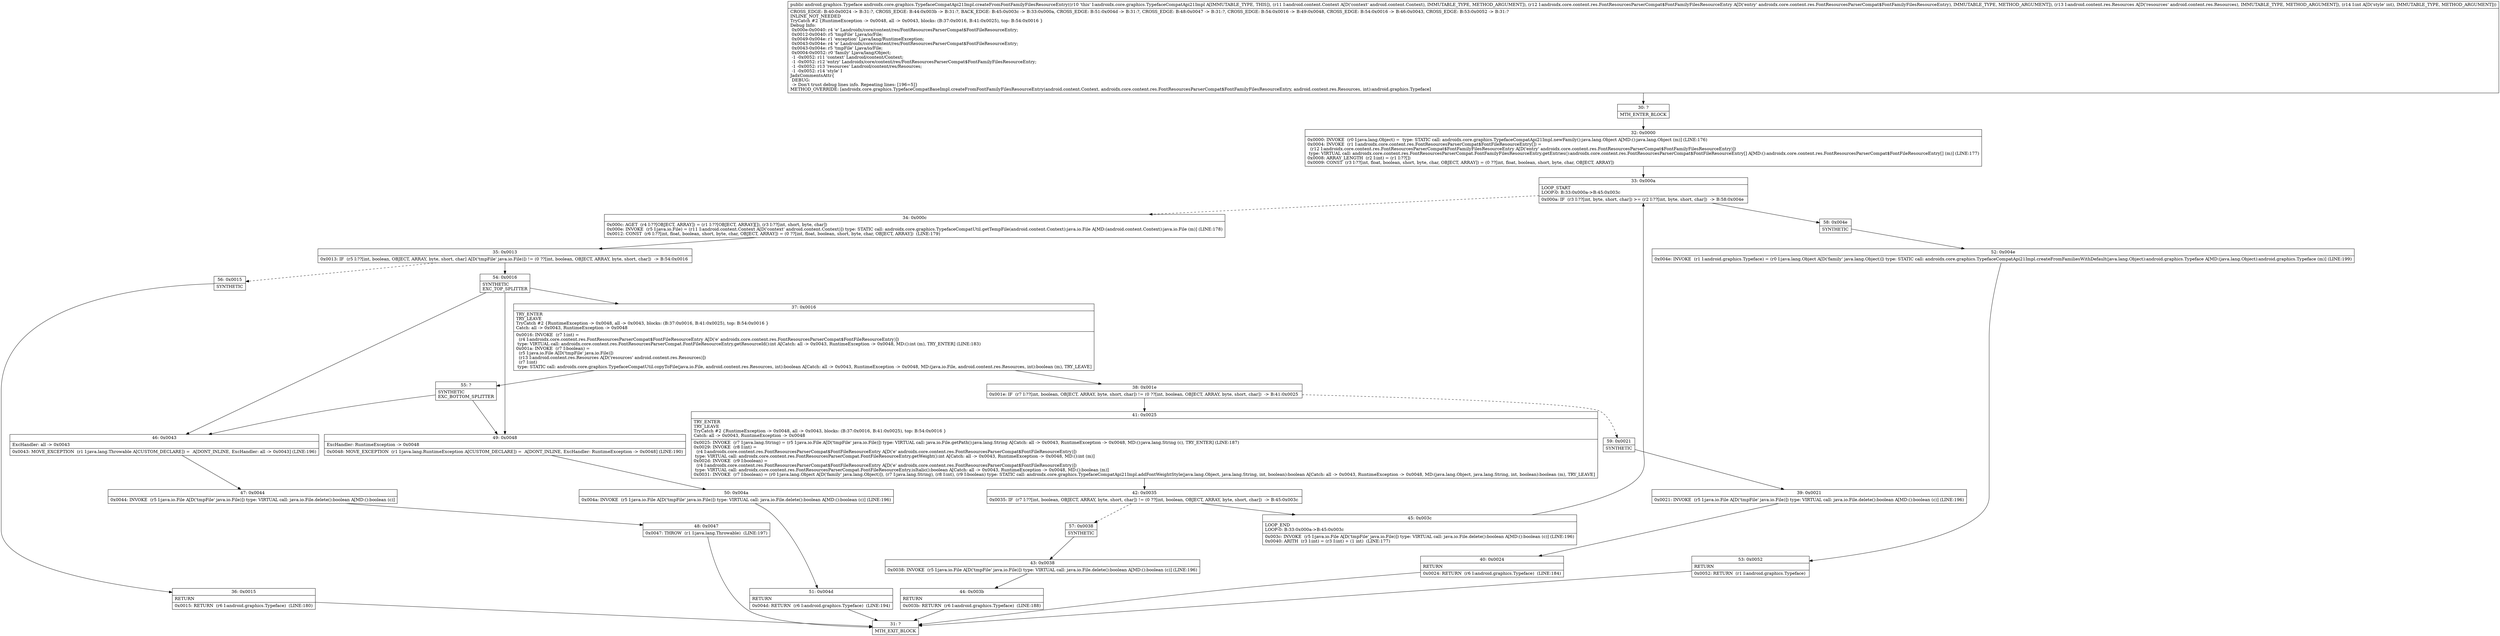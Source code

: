digraph "CFG forandroidx.core.graphics.TypefaceCompatApi21Impl.createFromFontFamilyFilesResourceEntry(Landroid\/content\/Context;Landroidx\/core\/content\/res\/FontResourcesParserCompat$FontFamilyFilesResourceEntry;Landroid\/content\/res\/Resources;I)Landroid\/graphics\/Typeface;" {
Node_30 [shape=record,label="{30\:\ ?|MTH_ENTER_BLOCK\l}"];
Node_32 [shape=record,label="{32\:\ 0x0000|0x0000: INVOKE  (r0 I:java.lang.Object) =  type: STATIC call: androidx.core.graphics.TypefaceCompatApi21Impl.newFamily():java.lang.Object A[MD:():java.lang.Object (m)] (LINE:176)\l0x0004: INVOKE  (r1 I:androidx.core.content.res.FontResourcesParserCompat$FontFileResourceEntry[]) = \l  (r12 I:androidx.core.content.res.FontResourcesParserCompat$FontFamilyFilesResourceEntry A[D('entry' androidx.core.content.res.FontResourcesParserCompat$FontFamilyFilesResourceEntry)])\l type: VIRTUAL call: androidx.core.content.res.FontResourcesParserCompat.FontFamilyFilesResourceEntry.getEntries():androidx.core.content.res.FontResourcesParserCompat$FontFileResourceEntry[] A[MD:():androidx.core.content.res.FontResourcesParserCompat$FontFileResourceEntry[] (m)] (LINE:177)\l0x0008: ARRAY_LENGTH  (r2 I:int) = (r1 I:??[]) \l0x0009: CONST  (r3 I:??[int, float, boolean, short, byte, char, OBJECT, ARRAY]) = (0 ??[int, float, boolean, short, byte, char, OBJECT, ARRAY]) \l}"];
Node_33 [shape=record,label="{33\:\ 0x000a|LOOP_START\lLOOP:0: B:33:0x000a\-\>B:45:0x003c\l|0x000a: IF  (r3 I:??[int, byte, short, char]) \>= (r2 I:??[int, byte, short, char])  \-\> B:58:0x004e \l}"];
Node_34 [shape=record,label="{34\:\ 0x000c|0x000c: AGET  (r4 I:??[OBJECT, ARRAY]) = (r1 I:??[OBJECT, ARRAY][]), (r3 I:??[int, short, byte, char]) \l0x000e: INVOKE  (r5 I:java.io.File) = (r11 I:android.content.Context A[D('context' android.content.Context)]) type: STATIC call: androidx.core.graphics.TypefaceCompatUtil.getTempFile(android.content.Context):java.io.File A[MD:(android.content.Context):java.io.File (m)] (LINE:178)\l0x0012: CONST  (r6 I:??[int, float, boolean, short, byte, char, OBJECT, ARRAY]) = (0 ??[int, float, boolean, short, byte, char, OBJECT, ARRAY])  (LINE:179)\l}"];
Node_35 [shape=record,label="{35\:\ 0x0013|0x0013: IF  (r5 I:??[int, boolean, OBJECT, ARRAY, byte, short, char] A[D('tmpFile' java.io.File)]) != (0 ??[int, boolean, OBJECT, ARRAY, byte, short, char])  \-\> B:54:0x0016 \l}"];
Node_54 [shape=record,label="{54\:\ 0x0016|SYNTHETIC\lEXC_TOP_SPLITTER\l}"];
Node_37 [shape=record,label="{37\:\ 0x0016|TRY_ENTER\lTRY_LEAVE\lTryCatch #2 \{RuntimeException \-\> 0x0048, all \-\> 0x0043, blocks: (B:37:0x0016, B:41:0x0025), top: B:54:0x0016 \}\lCatch: all \-\> 0x0043, RuntimeException \-\> 0x0048\l|0x0016: INVOKE  (r7 I:int) = \l  (r4 I:androidx.core.content.res.FontResourcesParserCompat$FontFileResourceEntry A[D('e' androidx.core.content.res.FontResourcesParserCompat$FontFileResourceEntry)])\l type: VIRTUAL call: androidx.core.content.res.FontResourcesParserCompat.FontFileResourceEntry.getResourceId():int A[Catch: all \-\> 0x0043, RuntimeException \-\> 0x0048, MD:():int (m), TRY_ENTER] (LINE:183)\l0x001a: INVOKE  (r7 I:boolean) = \l  (r5 I:java.io.File A[D('tmpFile' java.io.File)])\l  (r13 I:android.content.res.Resources A[D('resources' android.content.res.Resources)])\l  (r7 I:int)\l type: STATIC call: androidx.core.graphics.TypefaceCompatUtil.copyToFile(java.io.File, android.content.res.Resources, int):boolean A[Catch: all \-\> 0x0043, RuntimeException \-\> 0x0048, MD:(java.io.File, android.content.res.Resources, int):boolean (m), TRY_LEAVE]\l}"];
Node_38 [shape=record,label="{38\:\ 0x001e|0x001e: IF  (r7 I:??[int, boolean, OBJECT, ARRAY, byte, short, char]) != (0 ??[int, boolean, OBJECT, ARRAY, byte, short, char])  \-\> B:41:0x0025 \l}"];
Node_41 [shape=record,label="{41\:\ 0x0025|TRY_ENTER\lTRY_LEAVE\lTryCatch #2 \{RuntimeException \-\> 0x0048, all \-\> 0x0043, blocks: (B:37:0x0016, B:41:0x0025), top: B:54:0x0016 \}\lCatch: all \-\> 0x0043, RuntimeException \-\> 0x0048\l|0x0025: INVOKE  (r7 I:java.lang.String) = (r5 I:java.io.File A[D('tmpFile' java.io.File)]) type: VIRTUAL call: java.io.File.getPath():java.lang.String A[Catch: all \-\> 0x0043, RuntimeException \-\> 0x0048, MD:():java.lang.String (c), TRY_ENTER] (LINE:187)\l0x0029: INVOKE  (r8 I:int) = \l  (r4 I:androidx.core.content.res.FontResourcesParserCompat$FontFileResourceEntry A[D('e' androidx.core.content.res.FontResourcesParserCompat$FontFileResourceEntry)])\l type: VIRTUAL call: androidx.core.content.res.FontResourcesParserCompat.FontFileResourceEntry.getWeight():int A[Catch: all \-\> 0x0043, RuntimeException \-\> 0x0048, MD:():int (m)]\l0x002d: INVOKE  (r9 I:boolean) = \l  (r4 I:androidx.core.content.res.FontResourcesParserCompat$FontFileResourceEntry A[D('e' androidx.core.content.res.FontResourcesParserCompat$FontFileResourceEntry)])\l type: VIRTUAL call: androidx.core.content.res.FontResourcesParserCompat.FontFileResourceEntry.isItalic():boolean A[Catch: all \-\> 0x0043, RuntimeException \-\> 0x0048, MD:():boolean (m)]\l0x0031: INVOKE  (r7 I:boolean) = (r0 I:java.lang.Object A[D('family' java.lang.Object)]), (r7 I:java.lang.String), (r8 I:int), (r9 I:boolean) type: STATIC call: androidx.core.graphics.TypefaceCompatApi21Impl.addFontWeightStyle(java.lang.Object, java.lang.String, int, boolean):boolean A[Catch: all \-\> 0x0043, RuntimeException \-\> 0x0048, MD:(java.lang.Object, java.lang.String, int, boolean):boolean (m), TRY_LEAVE]\l}"];
Node_42 [shape=record,label="{42\:\ 0x0035|0x0035: IF  (r7 I:??[int, boolean, OBJECT, ARRAY, byte, short, char]) != (0 ??[int, boolean, OBJECT, ARRAY, byte, short, char])  \-\> B:45:0x003c \l}"];
Node_45 [shape=record,label="{45\:\ 0x003c|LOOP_END\lLOOP:0: B:33:0x000a\-\>B:45:0x003c\l|0x003c: INVOKE  (r5 I:java.io.File A[D('tmpFile' java.io.File)]) type: VIRTUAL call: java.io.File.delete():boolean A[MD:():boolean (c)] (LINE:196)\l0x0040: ARITH  (r3 I:int) = (r3 I:int) + (1 int)  (LINE:177)\l}"];
Node_57 [shape=record,label="{57\:\ 0x0038|SYNTHETIC\l}"];
Node_43 [shape=record,label="{43\:\ 0x0038|0x0038: INVOKE  (r5 I:java.io.File A[D('tmpFile' java.io.File)]) type: VIRTUAL call: java.io.File.delete():boolean A[MD:():boolean (c)] (LINE:196)\l}"];
Node_44 [shape=record,label="{44\:\ 0x003b|RETURN\l|0x003b: RETURN  (r6 I:android.graphics.Typeface)  (LINE:188)\l}"];
Node_31 [shape=record,label="{31\:\ ?|MTH_EXIT_BLOCK\l}"];
Node_59 [shape=record,label="{59\:\ 0x0021|SYNTHETIC\l}"];
Node_39 [shape=record,label="{39\:\ 0x0021|0x0021: INVOKE  (r5 I:java.io.File A[D('tmpFile' java.io.File)]) type: VIRTUAL call: java.io.File.delete():boolean A[MD:():boolean (c)] (LINE:196)\l}"];
Node_40 [shape=record,label="{40\:\ 0x0024|RETURN\l|0x0024: RETURN  (r6 I:android.graphics.Typeface)  (LINE:184)\l}"];
Node_55 [shape=record,label="{55\:\ ?|SYNTHETIC\lEXC_BOTTOM_SPLITTER\l}"];
Node_49 [shape=record,label="{49\:\ 0x0048|ExcHandler: RuntimeException \-\> 0x0048\l|0x0048: MOVE_EXCEPTION  (r1 I:java.lang.RuntimeException A[CUSTOM_DECLARE]) =  A[DONT_INLINE, ExcHandler: RuntimeException \-\> 0x0048] (LINE:190)\l}"];
Node_50 [shape=record,label="{50\:\ 0x004a|0x004a: INVOKE  (r5 I:java.io.File A[D('tmpFile' java.io.File)]) type: VIRTUAL call: java.io.File.delete():boolean A[MD:():boolean (c)] (LINE:196)\l}"];
Node_51 [shape=record,label="{51\:\ 0x004d|RETURN\l|0x004d: RETURN  (r6 I:android.graphics.Typeface)  (LINE:194)\l}"];
Node_46 [shape=record,label="{46\:\ 0x0043|ExcHandler: all \-\> 0x0043\l|0x0043: MOVE_EXCEPTION  (r1 I:java.lang.Throwable A[CUSTOM_DECLARE]) =  A[DONT_INLINE, ExcHandler: all \-\> 0x0043] (LINE:196)\l}"];
Node_47 [shape=record,label="{47\:\ 0x0044|0x0044: INVOKE  (r5 I:java.io.File A[D('tmpFile' java.io.File)]) type: VIRTUAL call: java.io.File.delete():boolean A[MD:():boolean (c)]\l}"];
Node_48 [shape=record,label="{48\:\ 0x0047|0x0047: THROW  (r1 I:java.lang.Throwable)  (LINE:197)\l}"];
Node_56 [shape=record,label="{56\:\ 0x0015|SYNTHETIC\l}"];
Node_36 [shape=record,label="{36\:\ 0x0015|RETURN\l|0x0015: RETURN  (r6 I:android.graphics.Typeface)  (LINE:180)\l}"];
Node_58 [shape=record,label="{58\:\ 0x004e|SYNTHETIC\l}"];
Node_52 [shape=record,label="{52\:\ 0x004e|0x004e: INVOKE  (r1 I:android.graphics.Typeface) = (r0 I:java.lang.Object A[D('family' java.lang.Object)]) type: STATIC call: androidx.core.graphics.TypefaceCompatApi21Impl.createFromFamiliesWithDefault(java.lang.Object):android.graphics.Typeface A[MD:(java.lang.Object):android.graphics.Typeface (m)] (LINE:199)\l}"];
Node_53 [shape=record,label="{53\:\ 0x0052|RETURN\l|0x0052: RETURN  (r1 I:android.graphics.Typeface) \l}"];
MethodNode[shape=record,label="{public android.graphics.Typeface androidx.core.graphics.TypefaceCompatApi21Impl.createFromFontFamilyFilesResourceEntry((r10 'this' I:androidx.core.graphics.TypefaceCompatApi21Impl A[IMMUTABLE_TYPE, THIS]), (r11 I:android.content.Context A[D('context' android.content.Context), IMMUTABLE_TYPE, METHOD_ARGUMENT]), (r12 I:androidx.core.content.res.FontResourcesParserCompat$FontFamilyFilesResourceEntry A[D('entry' androidx.core.content.res.FontResourcesParserCompat$FontFamilyFilesResourceEntry), IMMUTABLE_TYPE, METHOD_ARGUMENT]), (r13 I:android.content.res.Resources A[D('resources' android.content.res.Resources), IMMUTABLE_TYPE, METHOD_ARGUMENT]), (r14 I:int A[D('style' int), IMMUTABLE_TYPE, METHOD_ARGUMENT]))  | CROSS_EDGE: B:40:0x0024 \-\> B:31:?, CROSS_EDGE: B:44:0x003b \-\> B:31:?, BACK_EDGE: B:45:0x003c \-\> B:33:0x000a, CROSS_EDGE: B:51:0x004d \-\> B:31:?, CROSS_EDGE: B:48:0x0047 \-\> B:31:?, CROSS_EDGE: B:54:0x0016 \-\> B:49:0x0048, CROSS_EDGE: B:54:0x0016 \-\> B:46:0x0043, CROSS_EDGE: B:53:0x0052 \-\> B:31:?\lINLINE_NOT_NEEDED\lTryCatch #2 \{RuntimeException \-\> 0x0048, all \-\> 0x0043, blocks: (B:37:0x0016, B:41:0x0025), top: B:54:0x0016 \}\lDebug Info:\l  0x000e\-0x0040: r4 'e' Landroidx\/core\/content\/res\/FontResourcesParserCompat$FontFileResourceEntry;\l  0x0012\-0x0040: r5 'tmpFile' Ljava\/io\/File;\l  0x0049\-0x004e: r1 'exception' Ljava\/lang\/RuntimeException;\l  0x0043\-0x004e: r4 'e' Landroidx\/core\/content\/res\/FontResourcesParserCompat$FontFileResourceEntry;\l  0x0043\-0x004e: r5 'tmpFile' Ljava\/io\/File;\l  0x0004\-0x0052: r0 'family' Ljava\/lang\/Object;\l  \-1 \-0x0052: r11 'context' Landroid\/content\/Context;\l  \-1 \-0x0052: r12 'entry' Landroidx\/core\/content\/res\/FontResourcesParserCompat$FontFamilyFilesResourceEntry;\l  \-1 \-0x0052: r13 'resources' Landroid\/content\/res\/Resources;\l  \-1 \-0x0052: r14 'style' I\lJadxCommentsAttr\{\l DEBUG: \l \-\> Don't trust debug lines info. Repeating lines: [196=5]\}\lMETHOD_OVERRIDE: [androidx.core.graphics.TypefaceCompatBaseImpl.createFromFontFamilyFilesResourceEntry(android.content.Context, androidx.core.content.res.FontResourcesParserCompat$FontFamilyFilesResourceEntry, android.content.res.Resources, int):android.graphics.Typeface]\l}"];
MethodNode -> Node_30;Node_30 -> Node_32;
Node_32 -> Node_33;
Node_33 -> Node_34[style=dashed];
Node_33 -> Node_58;
Node_34 -> Node_35;
Node_35 -> Node_54;
Node_35 -> Node_56[style=dashed];
Node_54 -> Node_37;
Node_54 -> Node_49;
Node_54 -> Node_46;
Node_37 -> Node_38;
Node_37 -> Node_55;
Node_38 -> Node_41;
Node_38 -> Node_59[style=dashed];
Node_41 -> Node_42;
Node_42 -> Node_45;
Node_42 -> Node_57[style=dashed];
Node_45 -> Node_33;
Node_57 -> Node_43;
Node_43 -> Node_44;
Node_44 -> Node_31;
Node_59 -> Node_39;
Node_39 -> Node_40;
Node_40 -> Node_31;
Node_55 -> Node_49;
Node_55 -> Node_46;
Node_49 -> Node_50;
Node_50 -> Node_51;
Node_51 -> Node_31;
Node_46 -> Node_47;
Node_47 -> Node_48;
Node_48 -> Node_31;
Node_56 -> Node_36;
Node_36 -> Node_31;
Node_58 -> Node_52;
Node_52 -> Node_53;
Node_53 -> Node_31;
}


